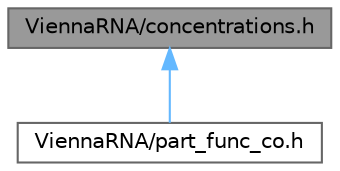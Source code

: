 digraph "ViennaRNA/concentrations.h"
{
 // INTERACTIVE_SVG=YES
 // LATEX_PDF_SIZE
  bgcolor="transparent";
  edge [fontname=Helvetica,fontsize=10,labelfontname=Helvetica,labelfontsize=10];
  node [fontname=Helvetica,fontsize=10,shape=box,height=0.2,width=0.4];
  Node1 [label="ViennaRNA/concentrations.h",height=0.2,width=0.4,color="gray40", fillcolor="grey60", style="filled", fontcolor="black",tooltip="Concentration computations for RNA-RNA interactions."];
  Node1 -> Node2 [dir="back",color="steelblue1",style="solid"];
  Node2 [label="ViennaRNA/part_func_co.h",height=0.2,width=0.4,color="grey40", fillcolor="white", style="filled",URL="$part__func__co_8h.html",tooltip="Partition function for two RNA sequences."];
}
